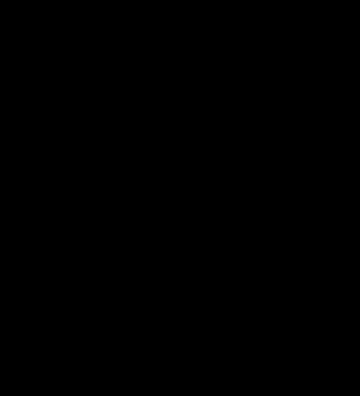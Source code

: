 #
# multiplot thanks to overly complicated example at
# http://www.sciencetronics.com/greenphotons/?p=570
#

set terminal postscript eps color enhanced size 5,5.5 font "Times-Roman" 24
set output 'hit-rate-3.eps'

# the key is to calculate the position in screen coordinates, relative 
# to the entire plot size which was specified (in inches) in the 
# 'set terminal postscript' command.
#
# Here I reserve 0.5in at the bottom for the X tics and label, and make 
# each subplot 5/3 inches high with an 0.1in margin at the top.
#
l = 0.5 / 5
t1 = 5.4 / 5.5
b1 = (0.5 + 10.0/3.0)/5.5
t2 = b1 - 0.1/5.5
b2 = (0.5 + 5.0/3.0)/5.5
t3 = b2 - 0.1/5.5
b3 = 0.5/5.5

set xrange [-0.3:4.3]
set yrange [0:50]
set ytics 15

set multiplot layout 3,1

set lmargin 6
set rmargin 0.5

set tmargin at screen t1
set bmargin at screen b1

unset key
set xtics format ""
set label 1 'Trace 1' at 0, 10

plot \
 '-' title 'Original' with linespoints ps 2 lw 4, \
 '-' title 'Log Cache/LRU' with linespoints ps 2 lw 4

44.58
44.51
44.05
43.37
41.69
e

44.58
44.51
44.02
43.09
41.37
e

set tmargin at screen t2
set bmargin at screen b2

set ylabel 'Hit Rate (percent)' offset 1
set label 1 'Trace 2' at 0, 10

plot \
 '-' title 'Original' with linespoints ps 2 lw 4, \
 '-' title 'Log Cache/LRU' with linespoints ps 2 lw 4

40.919  
40.66 
39.74 
37.88 
35.24 
#32.40 
e

40.92
40.47
39.38
36.87
34.42
e

unset ylabel
set xlabel 'Cache Size'
set tmargin at screen t3
set bmargin at screen b3

set xtics ('{/Symbol \245}' 0, '1GB' 1, '512MB' 2, '256MB' 3, \
    	  '128MB' 4, '64MB' 5)
set label 1 'Trace 3' at 0, 10
set key right 

plot \
 '-' title 'Original' with linespoints ps 2 lw 4, \
 '-' title 'Log Cache/LRU' with linespoints ps 2 lw 4

34.199  
33.62 
32.69 
31.72
28.08
e

34.20
33.62
32.62
31.31
28.59
e

unset multiplot


